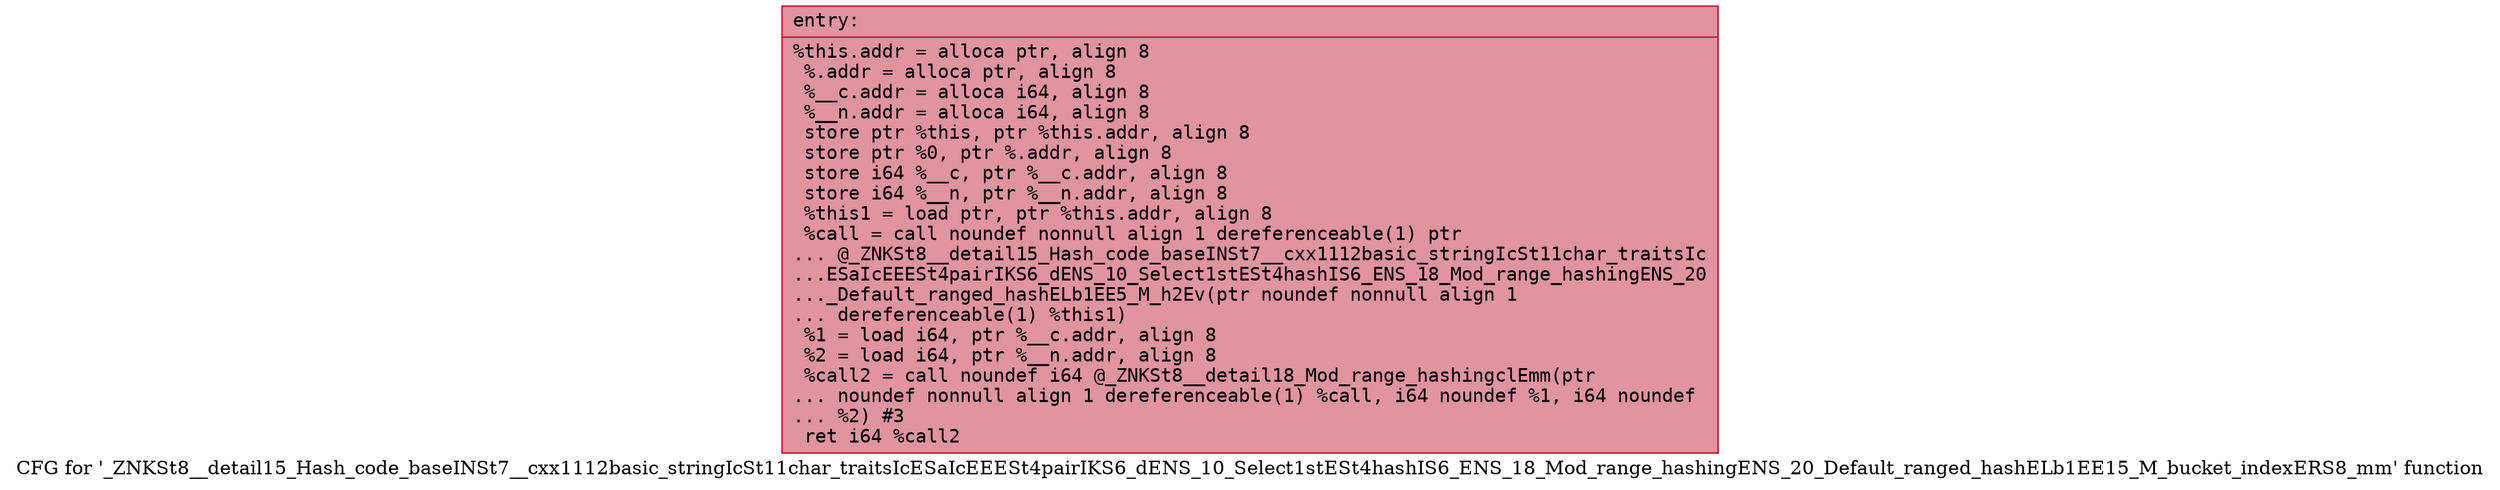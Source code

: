 digraph "CFG for '_ZNKSt8__detail15_Hash_code_baseINSt7__cxx1112basic_stringIcSt11char_traitsIcESaIcEEESt4pairIKS6_dENS_10_Select1stESt4hashIS6_ENS_18_Mod_range_hashingENS_20_Default_ranged_hashELb1EE15_M_bucket_indexERS8_mm' function" {
	label="CFG for '_ZNKSt8__detail15_Hash_code_baseINSt7__cxx1112basic_stringIcSt11char_traitsIcESaIcEEESt4pairIKS6_dENS_10_Select1stESt4hashIS6_ENS_18_Mod_range_hashingENS_20_Default_ranged_hashELb1EE15_M_bucket_indexERS8_mm' function";

	Node0x556bfe9e75a0 [shape=record,color="#b70d28ff", style=filled, fillcolor="#b70d2870" fontname="Courier",label="{entry:\l|  %this.addr = alloca ptr, align 8\l  %.addr = alloca ptr, align 8\l  %__c.addr = alloca i64, align 8\l  %__n.addr = alloca i64, align 8\l  store ptr %this, ptr %this.addr, align 8\l  store ptr %0, ptr %.addr, align 8\l  store i64 %__c, ptr %__c.addr, align 8\l  store i64 %__n, ptr %__n.addr, align 8\l  %this1 = load ptr, ptr %this.addr, align 8\l  %call = call noundef nonnull align 1 dereferenceable(1) ptr\l... @_ZNKSt8__detail15_Hash_code_baseINSt7__cxx1112basic_stringIcSt11char_traitsIc\l...ESaIcEEESt4pairIKS6_dENS_10_Select1stESt4hashIS6_ENS_18_Mod_range_hashingENS_20\l..._Default_ranged_hashELb1EE5_M_h2Ev(ptr noundef nonnull align 1\l... dereferenceable(1) %this1)\l  %1 = load i64, ptr %__c.addr, align 8\l  %2 = load i64, ptr %__n.addr, align 8\l  %call2 = call noundef i64 @_ZNKSt8__detail18_Mod_range_hashingclEmm(ptr\l... noundef nonnull align 1 dereferenceable(1) %call, i64 noundef %1, i64 noundef\l... %2) #3\l  ret i64 %call2\l}"];
}
